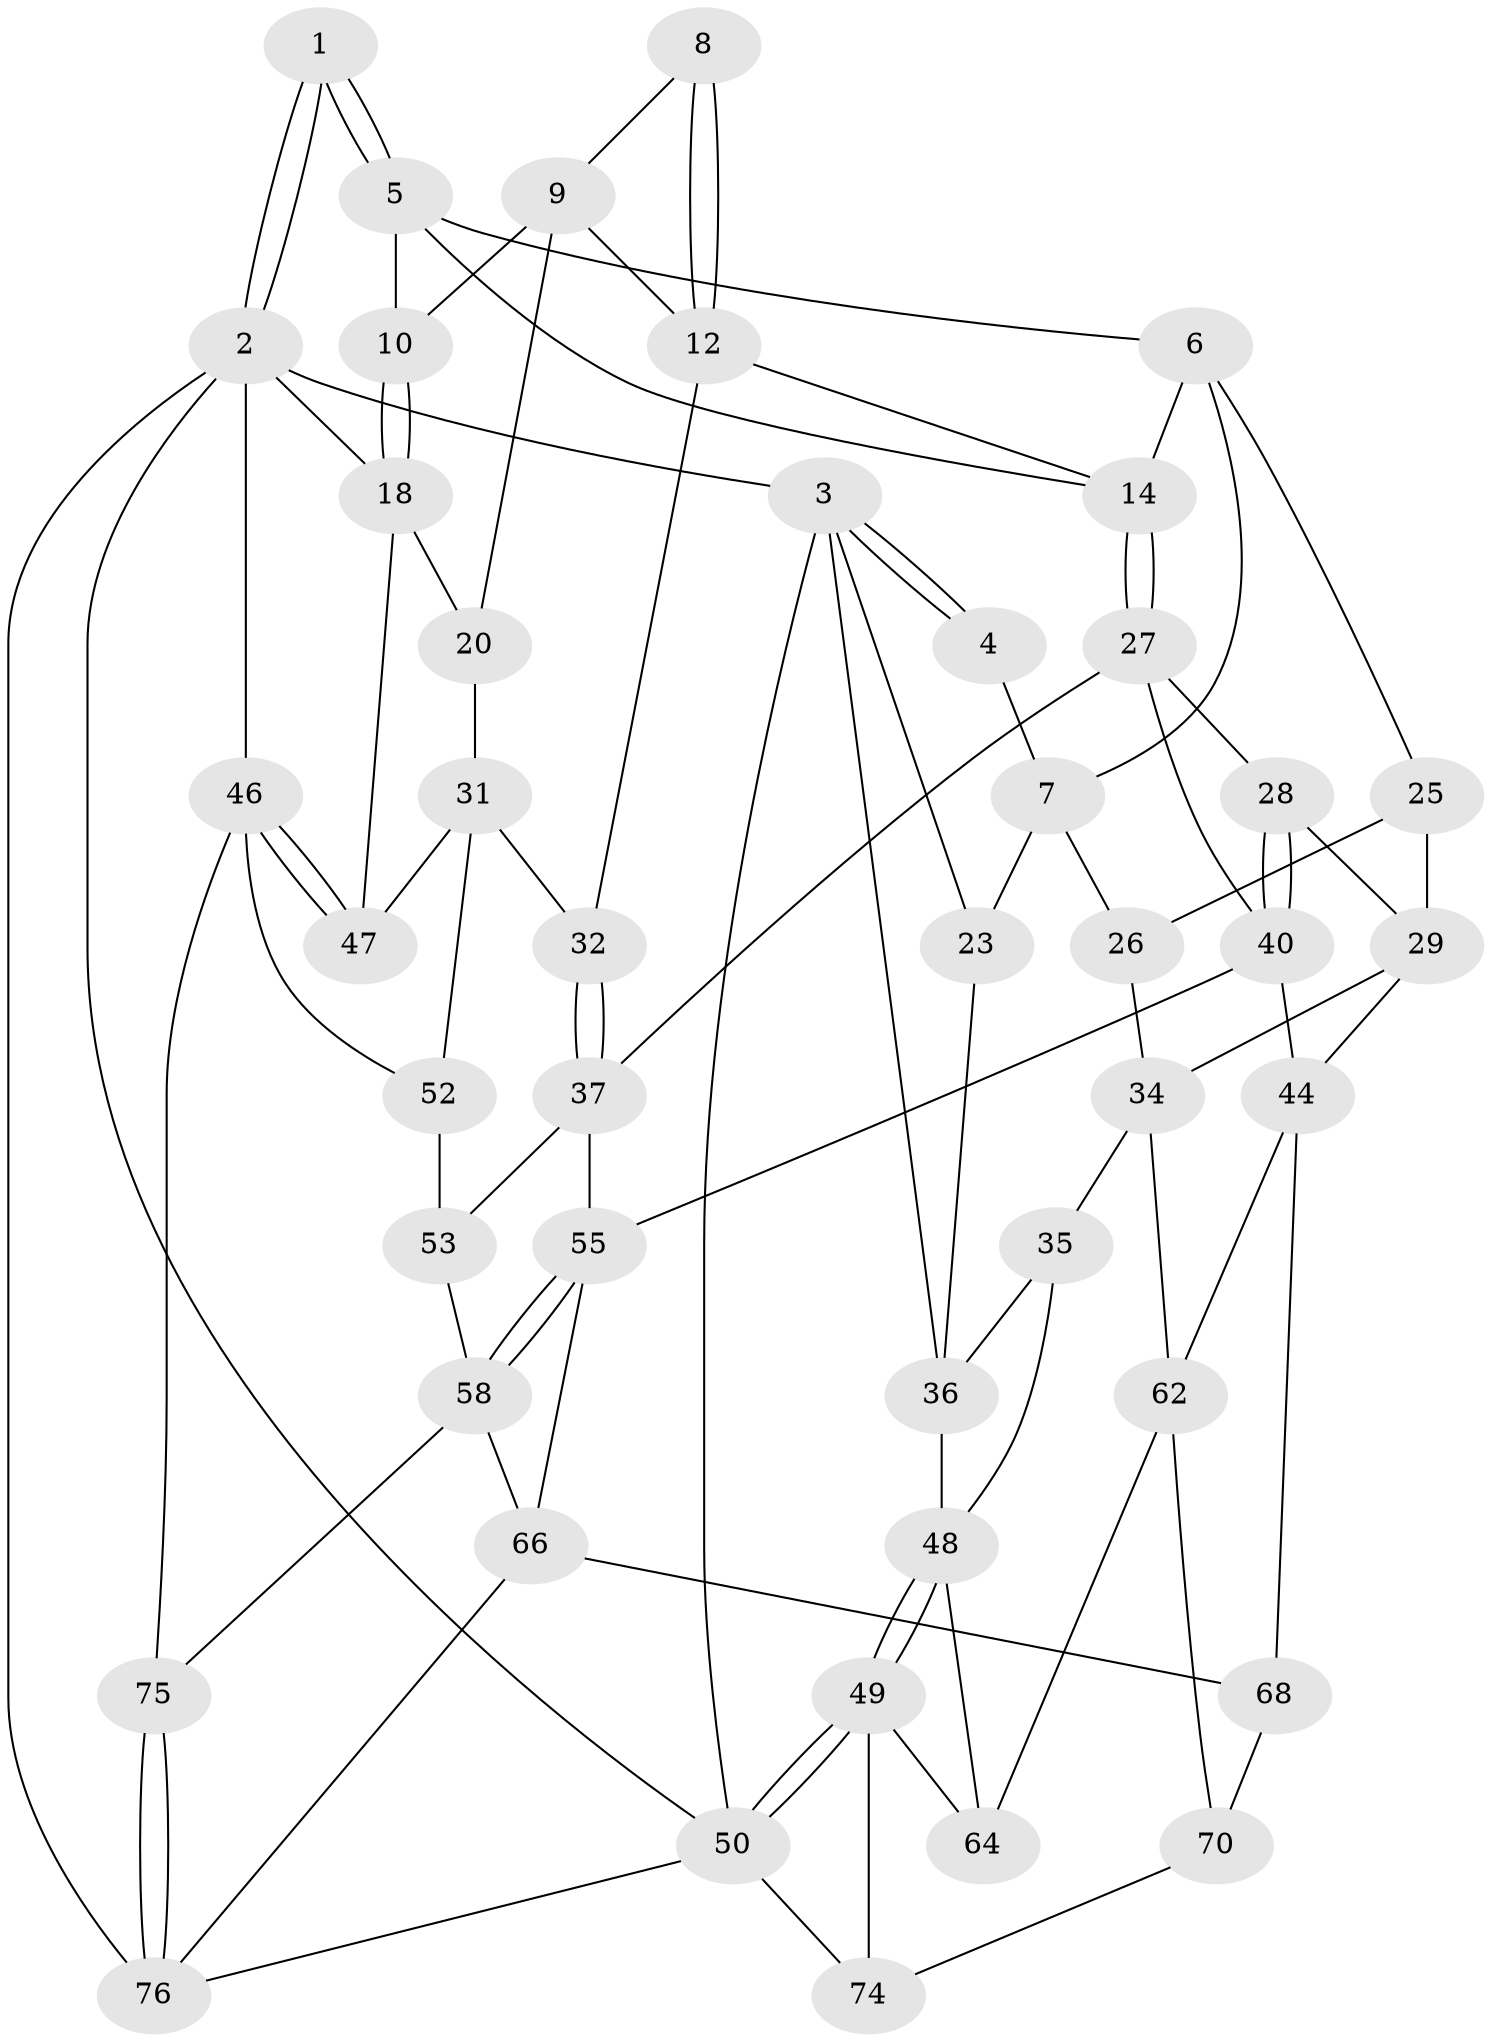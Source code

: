 // Generated by graph-tools (version 1.1) at 2025/52/02/27/25 19:52:43]
// undirected, 45 vertices, 94 edges
graph export_dot {
graph [start="1"]
  node [color=gray90,style=filled];
  1 [pos="+0.5153420783339626+0"];
  2 [pos="+1+0",super="+45"];
  3 [pos="+0+0",super="+22"];
  4 [pos="+0.40721050105772216+0"];
  5 [pos="+0.5954837440677576+0.09134233540922199",super="+16"];
  6 [pos="+0.39102265907987643+0.23182437897436112",super="+21"];
  7 [pos="+0.30821645345304094+0.20544674462460347",super="+24"];
  8 [pos="+0.8756040159286621+0.1568639891614162"];
  9 [pos="+0.9336561320470872+0.1401733337262752",super="+17"];
  10 [pos="+1+0.02962415403211634",super="+11"];
  12 [pos="+0.7109565263559087+0.23123683415608226",super="+13"];
  14 [pos="+0.6362299334526395+0.2152941680133472",super="+15"];
  18 [pos="+1+0",super="+19"];
  20 [pos="+0.888049848249602+0.3349585087482305"];
  23 [pos="+0.15161756539984458+0.2400045467794336"];
  25 [pos="+0.4330230520298249+0.29029383302728484",super="+30"];
  26 [pos="+0.2868490270939081+0.29125304926201",super="+33"];
  27 [pos="+0.6214968904026869+0.35289138023843053",super="+38"];
  28 [pos="+0.6070810725137362+0.3670117743833696"];
  29 [pos="+0.4583446263603666+0.40944260077976247",super="+41"];
  31 [pos="+0.8438984426229742+0.4314788924605536",super="+51"];
  32 [pos="+0.8281948413641413+0.44034060653590634"];
  34 [pos="+0.26459275391559645+0.5040586699755192",super="+42"];
  35 [pos="+0.2588575225358735+0.5049724639819324"];
  36 [pos="+0.12697323377171404+0.3605491930474837",super="+39"];
  37 [pos="+0.7851169175178762+0.4670131396143424",super="+54"];
  40 [pos="+0.5818014333572616+0.5698622544867924",super="+43"];
  44 [pos="+0.5261081786253765+0.6001663786986307",super="+65"];
  46 [pos="+1+0.9228557425830277",super="+60"];
  47 [pos="+1+0.4138046066302562"];
  48 [pos="+0+0.6186083089738281",super="+61"];
  49 [pos="+0+0.7908642249243033",super="+72"];
  50 [pos="+0+1",super="+78"];
  52 [pos="+0.9342556644068939+0.5839037593520492",super="+59"];
  53 [pos="+0.909785068486656+0.5860825587845114",super="+57"];
  55 [pos="+0.7264561549586065+0.6338191090575163",super="+56"];
  58 [pos="+0.7687825129947402+0.6699789232496292",super="+71"];
  62 [pos="+0.37137982964709376+0.6139787429441694",super="+63"];
  64 [pos="+0.21329690780307758+0.704754575907149"];
  66 [pos="+0.5850258273923847+0.8664873376138378",super="+67"];
  68 [pos="+0.5705520216751007+0.87211650503795",super="+69"];
  70 [pos="+0.3512694330651785+0.8485645405685973",super="+73"];
  74 [pos="+0.3398424644108314+0.86917124520089"];
  75 [pos="+0.8134579813206406+0.8129994465058417"];
  76 [pos="+0.7098358425187237+1",super="+77"];
  1 -- 2;
  1 -- 2;
  1 -- 5;
  1 -- 5;
  2 -- 3;
  2 -- 18;
  2 -- 50;
  2 -- 46;
  2 -- 76;
  3 -- 4;
  3 -- 4;
  3 -- 50;
  3 -- 23;
  3 -- 36;
  4 -- 7;
  5 -- 6;
  5 -- 14;
  5 -- 10;
  6 -- 7;
  6 -- 25;
  6 -- 14;
  7 -- 26;
  7 -- 23;
  8 -- 9;
  8 -- 12;
  8 -- 12;
  9 -- 10;
  9 -- 12;
  9 -- 20;
  10 -- 18;
  10 -- 18;
  12 -- 32;
  12 -- 14;
  14 -- 27;
  14 -- 27;
  18 -- 20;
  18 -- 47;
  20 -- 31;
  23 -- 36;
  25 -- 26 [weight=2];
  25 -- 29;
  26 -- 34;
  27 -- 28;
  27 -- 40;
  27 -- 37;
  28 -- 29;
  28 -- 40;
  28 -- 40;
  29 -- 34;
  29 -- 44;
  31 -- 32;
  31 -- 52;
  31 -- 47;
  32 -- 37;
  32 -- 37;
  34 -- 35;
  34 -- 62;
  35 -- 36;
  35 -- 48;
  36 -- 48;
  37 -- 53;
  37 -- 55;
  40 -- 44;
  40 -- 55;
  44 -- 62;
  44 -- 68;
  46 -- 47;
  46 -- 47;
  46 -- 75;
  46 -- 52;
  48 -- 49;
  48 -- 49;
  48 -- 64;
  49 -- 50;
  49 -- 50;
  49 -- 64;
  49 -- 74;
  50 -- 74;
  50 -- 76;
  52 -- 53 [weight=2];
  53 -- 58;
  55 -- 58;
  55 -- 58;
  55 -- 66;
  58 -- 66;
  58 -- 75;
  62 -- 64;
  62 -- 70;
  66 -- 68;
  66 -- 76;
  68 -- 70 [weight=2];
  70 -- 74;
  75 -- 76;
  75 -- 76;
}
